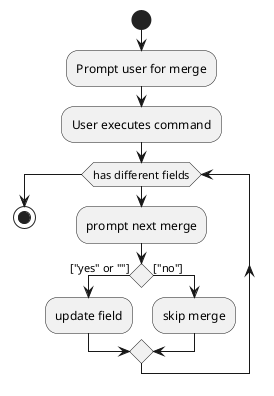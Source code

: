 @startuml
start

:Prompt user for merge;
:User executes command;

while (has different fields)
    :prompt next merge;
    if () then (["yes" or ""])

    :update field;

    else (["no"])

    :skip merge;

    endif
endwhile
stop
@enduml